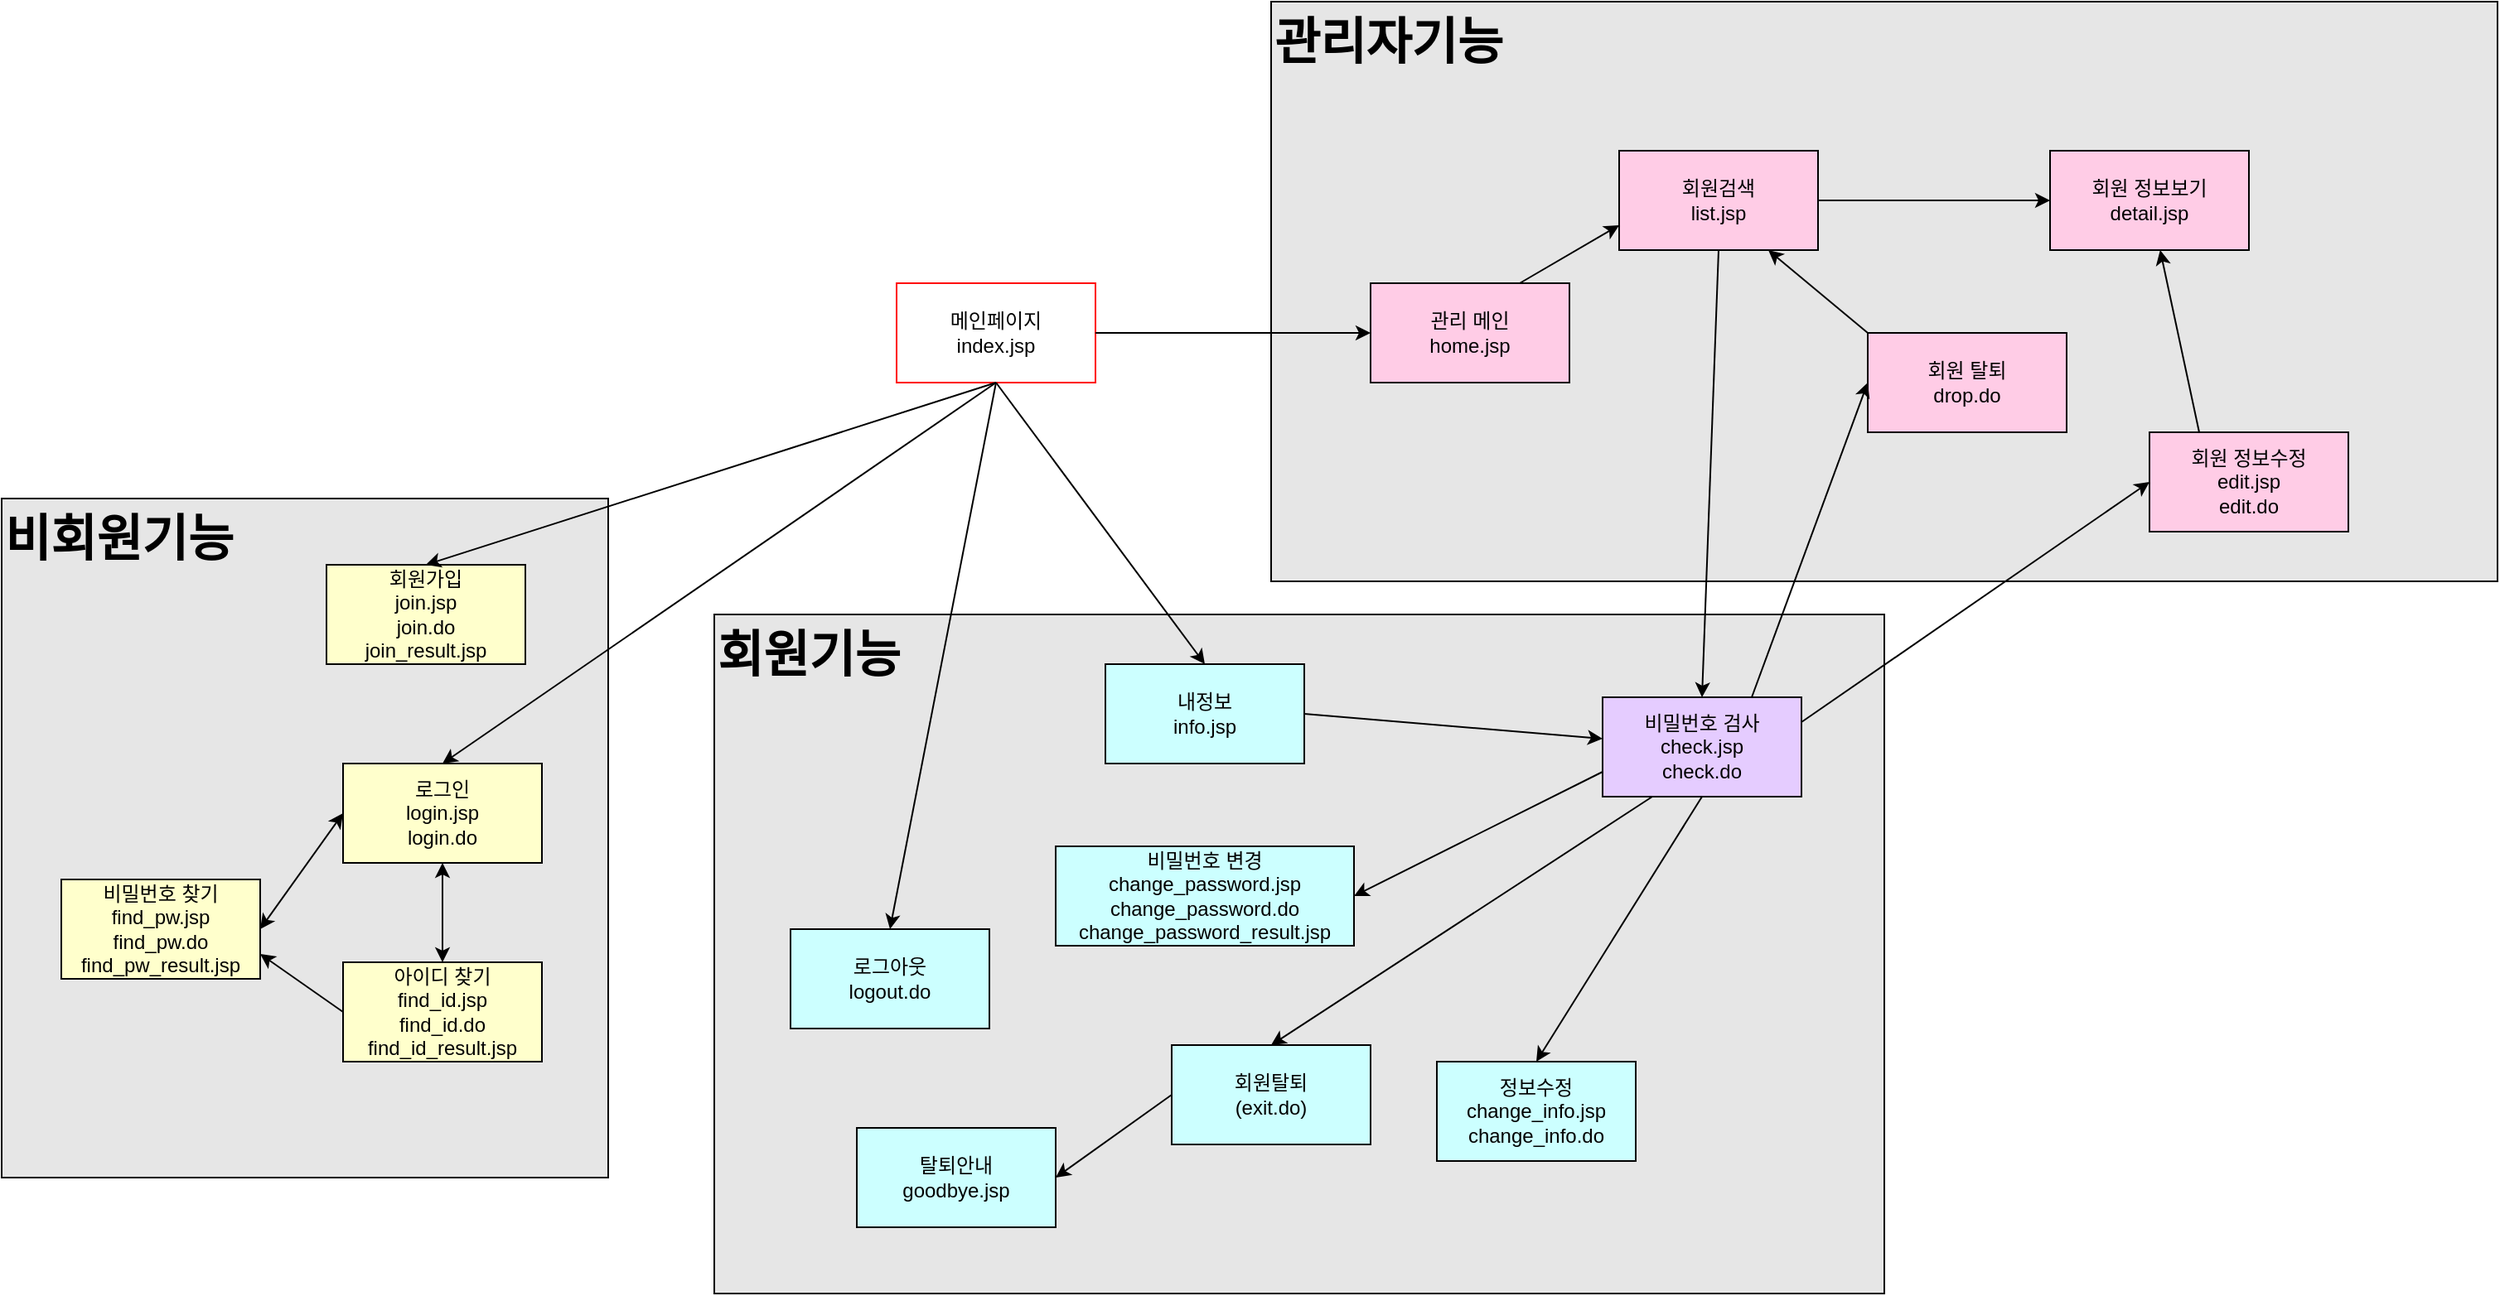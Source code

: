 <mxfile version="13.2.3" type="device"><diagram id="PK_MCrpRdsQcLRwFqALL" name="Page-1"><mxGraphModel dx="1424" dy="279" grid="1" gridSize="10" guides="1" tooltips="1" connect="1" arrows="1" fold="1" page="1" pageScale="1" pageWidth="827" pageHeight="1169" math="0" shadow="0"><root><mxCell id="0"/><mxCell id="1" parent="0"/><mxCell id="iT4pzi_fHGeCrJggSZt--65" value="비회원기능" style="rounded=0;whiteSpace=wrap;html=1;strokeColor=#000000;fillColor=#E6E6E6;align=left;verticalAlign=top;fontSize=30;fontStyle=1" vertex="1" parent="1"><mxGeometry x="-16" y="720" width="366" height="410" as="geometry"/></mxCell><mxCell id="iT4pzi_fHGeCrJggSZt--64" value="회원기능" style="rounded=0;whiteSpace=wrap;html=1;strokeColor=#000000;fillColor=#E6E6E6;align=left;verticalAlign=top;fontSize=30;fontStyle=1" vertex="1" parent="1"><mxGeometry x="414" y="790" width="706" height="410" as="geometry"/></mxCell><mxCell id="iT4pzi_fHGeCrJggSZt--61" value="관리자기능" style="rounded=0;whiteSpace=wrap;html=1;strokeColor=#000000;fillColor=#E6E6E6;align=left;verticalAlign=top;fontSize=30;fontStyle=1" vertex="1" parent="1"><mxGeometry x="750" y="420" width="740" height="350" as="geometry"/></mxCell><mxCell id="iT4pzi_fHGeCrJggSZt--1" value="메인페이지&lt;br&gt;index.jsp" style="rounded=0;whiteSpace=wrap;html=1;strokeColor=#FF0000;" vertex="1" parent="1"><mxGeometry x="524" y="590" width="120" height="60" as="geometry"/></mxCell><mxCell id="iT4pzi_fHGeCrJggSZt--6" value="로그아웃&lt;br&gt;logout.do" style="rounded=0;whiteSpace=wrap;html=1;fillColor=#CCFFFF;" vertex="1" parent="1"><mxGeometry x="460" y="980" width="120" height="60" as="geometry"/></mxCell><mxCell id="iT4pzi_fHGeCrJggSZt--2" value="회원가입&lt;br&gt;join.jsp&lt;br&gt;join.do&lt;br&gt;join_result.jsp" style="rounded=0;whiteSpace=wrap;html=1;fillColor=#FFFFCC;" vertex="1" parent="1"><mxGeometry x="180" y="760" width="120" height="60" as="geometry"/></mxCell><mxCell id="iT4pzi_fHGeCrJggSZt--4" value="로그인&lt;br&gt;login.jsp&lt;br&gt;login.do" style="rounded=0;whiteSpace=wrap;html=1;fillColor=#FFFFCC;" vertex="1" parent="1"><mxGeometry x="190" y="880" width="120" height="60" as="geometry"/></mxCell><mxCell id="iT4pzi_fHGeCrJggSZt--11" value="정보수정&lt;br&gt;change_info.jsp&lt;br&gt;change_info.do" style="rounded=0;whiteSpace=wrap;html=1;fillColor=#CCFFFF;" vertex="1" parent="1"><mxGeometry x="850" y="1060" width="120" height="60" as="geometry"/></mxCell><mxCell id="iT4pzi_fHGeCrJggSZt--12" value="회원탈퇴&lt;br&gt;(exit.do)" style="rounded=0;whiteSpace=wrap;html=1;fillColor=#CCFFFF;" vertex="1" parent="1"><mxGeometry x="690" y="1050" width="120" height="60" as="geometry"/></mxCell><mxCell id="iT4pzi_fHGeCrJggSZt--18" value="비밀번호 검사&lt;br&gt;check.jsp&lt;br&gt;check.do" style="rounded=0;whiteSpace=wrap;html=1;fillColor=#E5CCFF;" vertex="1" parent="1"><mxGeometry x="950" y="840" width="120" height="60" as="geometry"/></mxCell><mxCell id="iT4pzi_fHGeCrJggSZt--22" value="회원검색&lt;br&gt;list.jsp" style="rounded=0;whiteSpace=wrap;html=1;" vertex="1" parent="1"><mxGeometry x="960" y="510" width="120" height="60" as="geometry"/></mxCell><mxCell id="iT4pzi_fHGeCrJggSZt--23" value="회원 정보보기&lt;br&gt;detail.jsp" style="rounded=0;whiteSpace=wrap;html=1;fillColor=#FFCCE6;" vertex="1" parent="1"><mxGeometry x="1220" y="510" width="120" height="60" as="geometry"/></mxCell><mxCell id="iT4pzi_fHGeCrJggSZt--24" value="회원 정보수정&lt;br&gt;edit.jsp&lt;br&gt;edit.do" style="rounded=0;whiteSpace=wrap;html=1;fillColor=#FFCCE6;" vertex="1" parent="1"><mxGeometry x="1280" y="680" width="120" height="60" as="geometry"/></mxCell><mxCell id="iT4pzi_fHGeCrJggSZt--25" value="회원 탈퇴&lt;br&gt;drop.do" style="rounded=0;whiteSpace=wrap;html=1;fillColor=#FFCCE6;" vertex="1" parent="1"><mxGeometry x="1110" y="620" width="120" height="60" as="geometry"/></mxCell><mxCell id="iT4pzi_fHGeCrJggSZt--27" value="" style="endArrow=classic;html=1;exitX=1;exitY=0.5;exitDx=0;exitDy=0;" edge="1" parent="1" source="iT4pzi_fHGeCrJggSZt--1" target="iT4pzi_fHGeCrJggSZt--66"><mxGeometry width="50" height="50" relative="1" as="geometry"><mxPoint x="1180" y="590" as="sourcePoint"/><mxPoint x="1050" y="580" as="targetPoint"/></mxGeometry></mxCell><mxCell id="iT4pzi_fHGeCrJggSZt--31" value="" style="endArrow=classic;html=1;exitX=1;exitY=0.5;exitDx=0;exitDy=0;" edge="1" parent="1" source="iT4pzi_fHGeCrJggSZt--46" target="iT4pzi_fHGeCrJggSZt--18"><mxGeometry width="50" height="50" relative="1" as="geometry"><mxPoint x="850" y="740" as="sourcePoint"/><mxPoint x="750" y="800" as="targetPoint"/></mxGeometry></mxCell><mxCell id="iT4pzi_fHGeCrJggSZt--32" value="" style="endArrow=classic;html=1;entryX=0.5;entryY=0;entryDx=0;entryDy=0;exitX=0.5;exitY=1;exitDx=0;exitDy=0;" edge="1" parent="1" source="iT4pzi_fHGeCrJggSZt--1" target="iT4pzi_fHGeCrJggSZt--46"><mxGeometry width="50" height="50" relative="1" as="geometry"><mxPoint x="320" y="700" as="sourcePoint"/><mxPoint x="790" y="710" as="targetPoint"/></mxGeometry></mxCell><mxCell id="iT4pzi_fHGeCrJggSZt--33" value="" style="endArrow=classic;html=1;entryX=0.5;entryY=0;entryDx=0;entryDy=0;exitX=0.5;exitY=1;exitDx=0;exitDy=0;" edge="1" parent="1" source="iT4pzi_fHGeCrJggSZt--1" target="iT4pzi_fHGeCrJggSZt--6"><mxGeometry width="50" height="50" relative="1" as="geometry"><mxPoint x="320" y="700" as="sourcePoint"/><mxPoint x="440" y="800" as="targetPoint"/></mxGeometry></mxCell><mxCell id="iT4pzi_fHGeCrJggSZt--34" value="" style="endArrow=classic;html=1;entryX=0.5;entryY=0;entryDx=0;entryDy=0;exitX=0.5;exitY=1;exitDx=0;exitDy=0;" edge="1" parent="1" source="iT4pzi_fHGeCrJggSZt--1" target="iT4pzi_fHGeCrJggSZt--4"><mxGeometry width="50" height="50" relative="1" as="geometry"><mxPoint x="320" y="700" as="sourcePoint"/><mxPoint x="280" y="800" as="targetPoint"/></mxGeometry></mxCell><mxCell id="iT4pzi_fHGeCrJggSZt--35" value="" style="endArrow=classic;html=1;entryX=0.5;entryY=0;entryDx=0;entryDy=0;exitX=0.5;exitY=1;exitDx=0;exitDy=0;" edge="1" parent="1" source="iT4pzi_fHGeCrJggSZt--1" target="iT4pzi_fHGeCrJggSZt--2"><mxGeometry width="50" height="50" relative="1" as="geometry"><mxPoint x="310" y="690" as="sourcePoint"/><mxPoint x="120" y="800" as="targetPoint"/></mxGeometry></mxCell><mxCell id="iT4pzi_fHGeCrJggSZt--37" value="" style="endArrow=classic;html=1;exitX=0.25;exitY=1;exitDx=0;exitDy=0;entryX=0.5;entryY=0;entryDx=0;entryDy=0;" edge="1" parent="1" source="iT4pzi_fHGeCrJggSZt--18" target="iT4pzi_fHGeCrJggSZt--12"><mxGeometry width="50" height="50" relative="1" as="geometry"><mxPoint x="610" y="860" as="sourcePoint"/><mxPoint x="780" y="950" as="targetPoint"/></mxGeometry></mxCell><mxCell id="iT4pzi_fHGeCrJggSZt--38" value="" style="endArrow=classic;html=1;exitX=0.5;exitY=1;exitDx=0;exitDy=0;entryX=0.5;entryY=0;entryDx=0;entryDy=0;" edge="1" parent="1" source="iT4pzi_fHGeCrJggSZt--18" target="iT4pzi_fHGeCrJggSZt--11"><mxGeometry width="50" height="50" relative="1" as="geometry"><mxPoint x="610" y="860" as="sourcePoint"/><mxPoint x="790" y="960" as="targetPoint"/></mxGeometry></mxCell><mxCell id="iT4pzi_fHGeCrJggSZt--39" value="" style="endArrow=classic;html=1;entryX=0;entryY=0.5;entryDx=0;entryDy=0;exitX=1;exitY=0.5;exitDx=0;exitDy=0;" edge="1" parent="1" source="iT4pzi_fHGeCrJggSZt--22" target="iT4pzi_fHGeCrJggSZt--23"><mxGeometry width="50" height="50" relative="1" as="geometry"><mxPoint x="1180" y="590" as="sourcePoint"/><mxPoint x="1280" y="530" as="targetPoint"/></mxGeometry></mxCell><mxCell id="iT4pzi_fHGeCrJggSZt--40" value="" style="endArrow=classic;html=1;entryX=0.5;entryY=0;entryDx=0;entryDy=0;exitX=0.5;exitY=1;exitDx=0;exitDy=0;" edge="1" parent="1" source="iT4pzi_fHGeCrJggSZt--22" target="iT4pzi_fHGeCrJggSZt--18"><mxGeometry width="50" height="50" relative="1" as="geometry"><mxPoint x="1400" y="530" as="sourcePoint"/><mxPoint x="1460" y="470" as="targetPoint"/></mxGeometry></mxCell><mxCell id="iT4pzi_fHGeCrJggSZt--41" value="" style="endArrow=classic;html=1;entryX=0;entryY=0.5;entryDx=0;entryDy=0;exitX=0.75;exitY=0;exitDx=0;exitDy=0;" edge="1" parent="1" source="iT4pzi_fHGeCrJggSZt--18" target="iT4pzi_fHGeCrJggSZt--25"><mxGeometry width="50" height="50" relative="1" as="geometry"><mxPoint x="1040" y="830" as="sourcePoint"/><mxPoint x="1060" y="760" as="targetPoint"/></mxGeometry></mxCell><mxCell id="iT4pzi_fHGeCrJggSZt--42" value="" style="endArrow=classic;html=1;entryX=0;entryY=0.5;entryDx=0;entryDy=0;exitX=1;exitY=0.25;exitDx=0;exitDy=0;" edge="1" parent="1" source="iT4pzi_fHGeCrJggSZt--18" target="iT4pzi_fHGeCrJggSZt--24"><mxGeometry width="50" height="50" relative="1" as="geometry"><mxPoint x="1350" y="570" as="sourcePoint"/><mxPoint x="1070" y="770" as="targetPoint"/></mxGeometry></mxCell><mxCell id="iT4pzi_fHGeCrJggSZt--44" value="" style="endArrow=classic;html=1;exitX=0;exitY=0.5;exitDx=0;exitDy=0;entryX=1;entryY=0.5;entryDx=0;entryDy=0;" edge="1" parent="1" source="iT4pzi_fHGeCrJggSZt--12" target="iT4pzi_fHGeCrJggSZt--45"><mxGeometry width="50" height="50" relative="1" as="geometry"><mxPoint x="836.96" y="857" as="sourcePoint"/><mxPoint x="480" y="1120" as="targetPoint"/></mxGeometry></mxCell><mxCell id="iT4pzi_fHGeCrJggSZt--45" value="탈퇴안내&lt;br&gt;goodbye.jsp" style="rounded=0;whiteSpace=wrap;html=1;fillColor=#CCFFFF;" vertex="1" parent="1"><mxGeometry x="500" y="1100" width="120" height="60" as="geometry"/></mxCell><mxCell id="iT4pzi_fHGeCrJggSZt--46" value="내정보&lt;br&gt;info.jsp" style="rounded=0;whiteSpace=wrap;html=1;fillColor=#CCFFFF;" vertex="1" parent="1"><mxGeometry x="650" y="820" width="120" height="60" as="geometry"/></mxCell><mxCell id="iT4pzi_fHGeCrJggSZt--47" value="비밀번호 변경&lt;br&gt;change_password.jsp&lt;br&gt;change_password.do&lt;br&gt;change_password_result.jsp" style="rounded=0;whiteSpace=wrap;html=1;fillColor=#CCFFFF;" vertex="1" parent="1"><mxGeometry x="620" y="930" width="180" height="60" as="geometry"/></mxCell><mxCell id="iT4pzi_fHGeCrJggSZt--49" value="" style="endArrow=classic;html=1;entryX=0.75;entryY=1;entryDx=0;entryDy=0;exitX=0;exitY=0;exitDx=0;exitDy=0;" edge="1" parent="1" source="iT4pzi_fHGeCrJggSZt--25" target="iT4pzi_fHGeCrJggSZt--22"><mxGeometry width="50" height="50" relative="1" as="geometry"><mxPoint x="1030" y="980" as="sourcePoint"/><mxPoint x="860" y="780" as="targetPoint"/></mxGeometry></mxCell><mxCell id="iT4pzi_fHGeCrJggSZt--50" value="" style="endArrow=classic;html=1;exitX=0.25;exitY=0;exitDx=0;exitDy=0;" edge="1" parent="1" source="iT4pzi_fHGeCrJggSZt--24" target="iT4pzi_fHGeCrJggSZt--23"><mxGeometry width="50" height="50" relative="1" as="geometry"><mxPoint x="1290" y="840" as="sourcePoint"/><mxPoint x="1060" y="580" as="targetPoint"/></mxGeometry></mxCell><mxCell id="iT4pzi_fHGeCrJggSZt--51" value="아이디 찾기&lt;br&gt;find_id.jsp&lt;br&gt;find_id.do&lt;br&gt;find_id_result.jsp" style="rounded=0;whiteSpace=wrap;html=1;fillColor=#FFFFCC;" vertex="1" parent="1"><mxGeometry x="190" y="1000" width="120" height="60" as="geometry"/></mxCell><mxCell id="iT4pzi_fHGeCrJggSZt--53" value="비밀번호 찾기&lt;br&gt;find_pw.jsp&lt;br&gt;find_pw.do&lt;br&gt;find_pw_result.jsp" style="rounded=0;whiteSpace=wrap;html=1;fillColor=#FFFFCC;" vertex="1" parent="1"><mxGeometry x="20" y="950" width="120" height="60" as="geometry"/></mxCell><mxCell id="iT4pzi_fHGeCrJggSZt--55" value="" style="endArrow=classic;startArrow=classic;html=1;exitX=1;exitY=0.5;exitDx=0;exitDy=0;entryX=0;entryY=0.5;entryDx=0;entryDy=0;" edge="1" parent="1" source="iT4pzi_fHGeCrJggSZt--53" target="iT4pzi_fHGeCrJggSZt--4"><mxGeometry width="50" height="50" relative="1" as="geometry"><mxPoint x="350" y="1030" as="sourcePoint"/><mxPoint x="400" y="980" as="targetPoint"/></mxGeometry></mxCell><mxCell id="iT4pzi_fHGeCrJggSZt--56" value="" style="endArrow=classic;startArrow=classic;html=1;entryX=0.5;entryY=1;entryDx=0;entryDy=0;" edge="1" parent="1" source="iT4pzi_fHGeCrJggSZt--51" target="iT4pzi_fHGeCrJggSZt--4"><mxGeometry width="50" height="50" relative="1" as="geometry"><mxPoint x="130" y="990" as="sourcePoint"/><mxPoint x="200" y="920" as="targetPoint"/></mxGeometry></mxCell><mxCell id="iT4pzi_fHGeCrJggSZt--57" value="" style="endArrow=classic;html=1;entryX=1;entryY=0.75;entryDx=0;entryDy=0;exitX=0;exitY=0.5;exitDx=0;exitDy=0;" edge="1" parent="1" source="iT4pzi_fHGeCrJggSZt--51" target="iT4pzi_fHGeCrJggSZt--53"><mxGeometry width="50" height="50" relative="1" as="geometry"><mxPoint x="350" y="1030" as="sourcePoint"/><mxPoint x="400" y="980" as="targetPoint"/></mxGeometry></mxCell><mxCell id="iT4pzi_fHGeCrJggSZt--60" value="회원검색&lt;br&gt;list.jsp" style="rounded=0;whiteSpace=wrap;html=1;fillColor=#FFCCE6;" vertex="1" parent="1"><mxGeometry x="960" y="510" width="120" height="60" as="geometry"/></mxCell><mxCell id="iT4pzi_fHGeCrJggSZt--62" value="" style="endArrow=classic;html=1;exitX=0;exitY=0.75;exitDx=0;exitDy=0;entryX=1;entryY=0.5;entryDx=0;entryDy=0;" edge="1" parent="1" source="iT4pzi_fHGeCrJggSZt--18" target="iT4pzi_fHGeCrJggSZt--47"><mxGeometry width="50" height="50" relative="1" as="geometry"><mxPoint x="890" y="980" as="sourcePoint"/><mxPoint x="840" y="1110" as="targetPoint"/></mxGeometry></mxCell><mxCell id="iT4pzi_fHGeCrJggSZt--66" value="관리 메인&lt;br&gt;home.jsp" style="rounded=0;whiteSpace=wrap;html=1;fillColor=#FFCCE6;" vertex="1" parent="1"><mxGeometry x="810" y="590" width="120" height="60" as="geometry"/></mxCell><mxCell id="iT4pzi_fHGeCrJggSZt--67" value="" style="endArrow=classic;html=1;exitX=0.75;exitY=0;exitDx=0;exitDy=0;entryX=0;entryY=0.75;entryDx=0;entryDy=0;" edge="1" parent="1" source="iT4pzi_fHGeCrJggSZt--66" target="iT4pzi_fHGeCrJggSZt--60"><mxGeometry width="50" height="50" relative="1" as="geometry"><mxPoint x="654" y="630" as="sourcePoint"/><mxPoint x="820" y="630" as="targetPoint"/></mxGeometry></mxCell></root></mxGraphModel></diagram></mxfile>